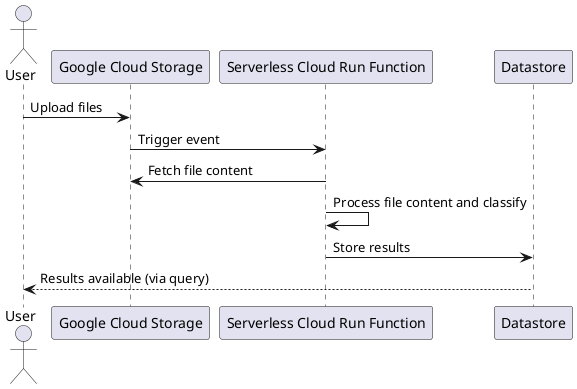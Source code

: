 @startuml
actor User
participant "Google Cloud Storage" as GCS
participant "Serverless Cloud Run Function" as CRF
participant "Datastore" as DS

User -> GCS: Upload files
GCS -> CRF: Trigger event
CRF -> GCS: Fetch file content
CRF -> CRF: Process file content and classify
CRF -> DS: Store results
User <-- DS: Results available (via query)

@enduml
